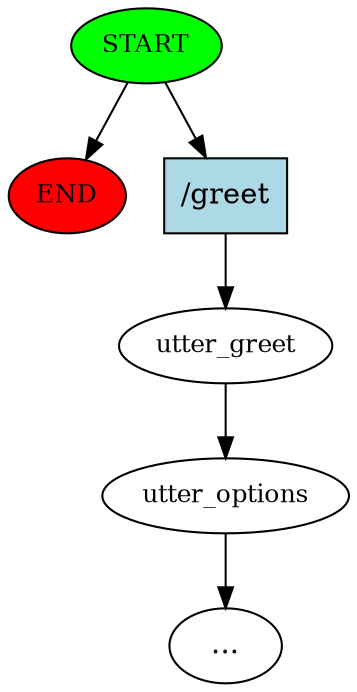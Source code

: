 digraph  {
0 [class="start active", fillcolor=green, fontsize=12, label=START, style=filled];
"-1" [class=end, fillcolor=red, fontsize=12, label=END, style=filled];
1 [class="active dashed", fontsize=12, label=utter_greet];
2 [class="", fontsize=12, label=utter_options];
"-4" [class=ellipsis, label="..."];
6 [class="intent active", fillcolor=lightblue, label="/greet", shape=rect, style=filled];
0 -> "-1"  [class="", key=NONE, label=""];
0 -> 6  [class=active, key=0];
1 -> 2  [class="", key=NONE, label=""];
2 -> "-4"  [class="", key=NONE, label=""];
6 -> 1  [class=active, key=0];
}
